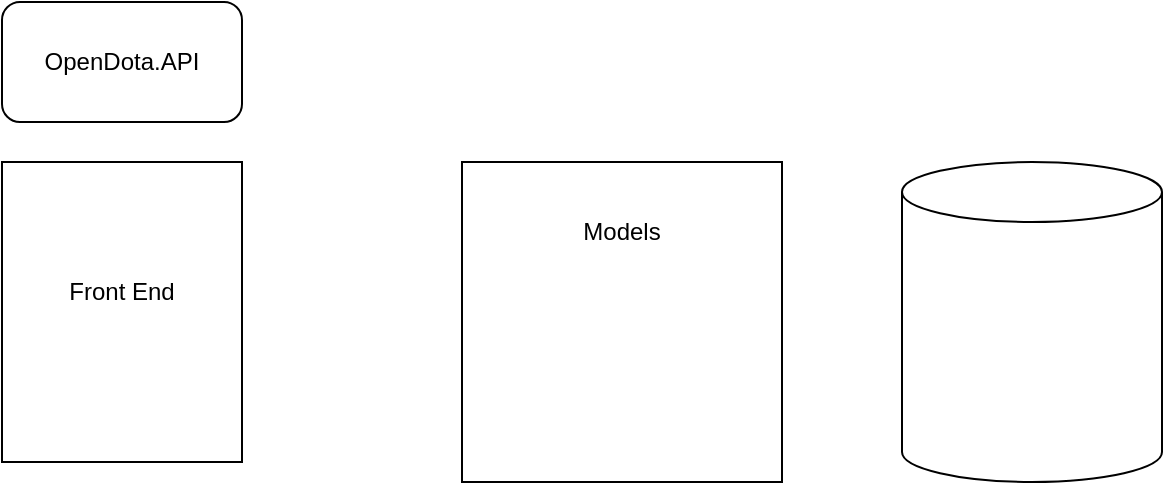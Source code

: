 <mxfile version="16.1.2" type="device"><diagram id="DPxDWp7rIEE-ZLaXGZeD" name="Page-1"><mxGraphModel dx="1026" dy="482" grid="1" gridSize="10" guides="1" tooltips="1" connect="1" arrows="1" fold="1" page="1" pageScale="1" pageWidth="827" pageHeight="1169" math="0" shadow="0"><root><mxCell id="0"/><mxCell id="1" parent="0"/><mxCell id="IWfybbEPEfgziFBpoDnk-1" value="" style="shape=cylinder3;whiteSpace=wrap;html=1;boundedLbl=1;backgroundOutline=1;size=15;" vertex="1" parent="1"><mxGeometry x="510" y="200" width="130" height="160" as="geometry"/></mxCell><mxCell id="IWfybbEPEfgziFBpoDnk-2" value="" style="whiteSpace=wrap;html=1;aspect=fixed;" vertex="1" parent="1"><mxGeometry x="290" y="200" width="160" height="160" as="geometry"/></mxCell><mxCell id="IWfybbEPEfgziFBpoDnk-3" value="OpenDota.API" style="rounded=1;whiteSpace=wrap;html=1;" vertex="1" parent="1"><mxGeometry x="60" y="120" width="120" height="60" as="geometry"/></mxCell><mxCell id="IWfybbEPEfgziFBpoDnk-4" value="" style="rounded=0;whiteSpace=wrap;html=1;" vertex="1" parent="1"><mxGeometry x="60" y="200" width="120" height="150" as="geometry"/></mxCell><mxCell id="IWfybbEPEfgziFBpoDnk-5" value="Front End" style="text;html=1;strokeColor=none;fillColor=none;align=center;verticalAlign=middle;whiteSpace=wrap;rounded=0;" vertex="1" parent="1"><mxGeometry x="90" y="250" width="60" height="30" as="geometry"/></mxCell><mxCell id="IWfybbEPEfgziFBpoDnk-6" value="Models" style="text;html=1;strokeColor=none;fillColor=none;align=center;verticalAlign=middle;whiteSpace=wrap;rounded=0;" vertex="1" parent="1"><mxGeometry x="340" y="220" width="60" height="30" as="geometry"/></mxCell></root></mxGraphModel></diagram></mxfile>